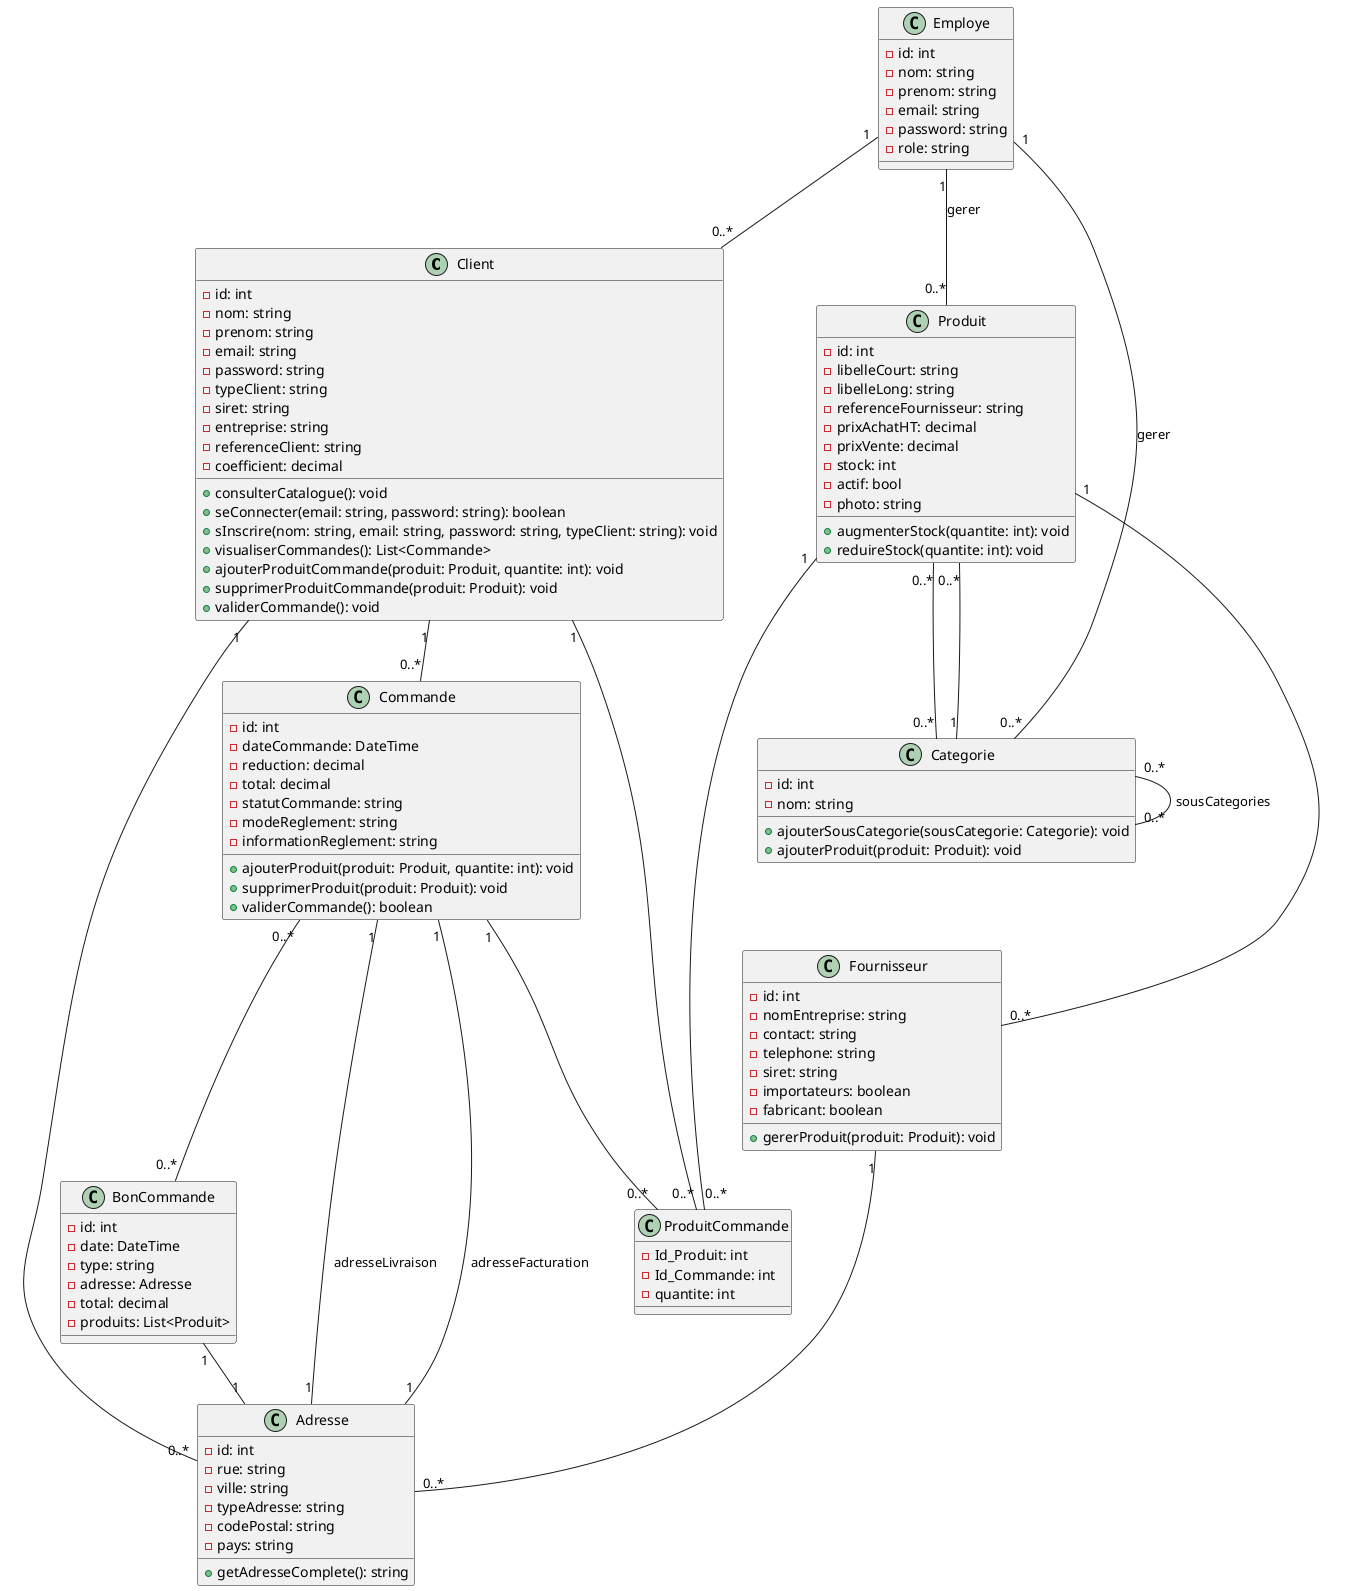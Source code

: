 @startuml diagramme_classe

class Client {
    - id: int
    - nom: string
    - prenom: string
    - email: string
    - password: string
    - typeClient: string
    - siret: string
    - entreprise: string
    - referenceClient: string
    - coefficient: decimal
    + consulterCatalogue(): void
    + seConnecter(email: string, password: string): boolean
    + sInscrire(nom: string, email: string, password: string, typeClient: string): void
    + visualiserCommandes(): List<Commande>
    + ajouterProduitCommande(produit: Produit, quantite: int): void
    + supprimerProduitCommande(produit: Produit): void
    + validerCommande(): void
}

class Adresse {
    - id: int
    - rue: string
    - ville: string
    - typeAdresse: string
    - codePostal: string
    - pays: string
    + getAdresseComplete(): string
}

class Employe {
    - id: int
    - nom: string
    - prenom: string
    - email: string
    - password: string
    - role: string
}

class Produit {
    - id: int
    - libelleCourt: string
    - libelleLong: string
    - referenceFournisseur: string
    - prixAchatHT: decimal
    - prixVente: decimal
    - stock: int
    - actif: bool
    - photo: string
    + augmenterStock(quantite: int): void
    + reduireStock(quantite: int): void
}

class Categorie {
    - id: int
    - nom: string
    + ajouterSousCategorie(sousCategorie: Categorie): void
    + ajouterProduit(produit: Produit): void
}

class Fournisseur {
    - id: int
    - nomEntreprise: string
    - contact: string
    - telephone: string
    - siret: string
    - importateurs: boolean
    - fabricant: boolean
    + gererProduit(produit: Produit): void
}

class Commande {
    - id: int
    - dateCommande: DateTime
    - reduction: decimal
    - total: decimal
    - statutCommande: string
    - modeReglement: string
    - informationReglement: string
    + ajouterProduit(produit: Produit, quantite: int): void
    + supprimerProduit(produit: Produit): void
    + validerCommande(): boolean
}

class BonCommande {
    - id: int
    - date: DateTime
    - type: string
    - adresse: Adresse
    - total: decimal
    - produits: List<Produit>
}

class ProduitCommande {
    - Id_Produit: int
    - Id_Commande: int
    - quantite: int
}


Client "1" -- "0..*" Commande
Commande "1" -- "1" Adresse : adresseLivraison
Commande "1" -- "1" Adresse : adresseFacturation
Client "1" -- "0..*" Adresse
Employe "1" -- "0..*" Client
Employe "1" -- "0..*" Produit : gerer
Employe "1" -- "0..*" Categorie : gerer

Produit "1" -- "0..*" Fournisseur
Produit "0..*" -- "0..*" Categorie
Categorie "0..*" -- "0..*" Categorie : sousCategories
Categorie "1" -- "0..*" Produit
Fournisseur "1" -- "0..*" Adresse
Commande "0..*" -- "0..*" BonCommande
BonCommande "1" -- "1" Adresse

Client "1" -- "0..*" ProduitCommande
Commande "1" -- "0..*" ProduitCommande
Produit "1" -- "0..*" ProduitCommande


@enduml
